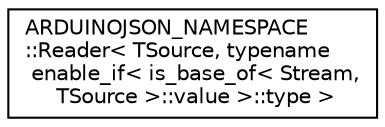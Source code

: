 digraph "Graphical Class Hierarchy"
{
 // LATEX_PDF_SIZE
  edge [fontname="Helvetica",fontsize="10",labelfontname="Helvetica",labelfontsize="10"];
  node [fontname="Helvetica",fontsize="10",shape=record];
  rankdir="LR";
  Node0 [label="ARDUINOJSON_NAMESPACE\l::Reader\< TSource, typename\l enable_if\< is_base_of\< Stream,\l TSource \>::value \>::type \>",height=0.2,width=0.4,color="black", fillcolor="white", style="filled",URL="$structARDUINOJSON__NAMESPACE_1_1Reader_3_01TSource_00_01typename_01enable__if_3_01is__base__of_33c5cc8725a3ed98f4651bd25bc5ce439.html",tooltip=" "];
}
